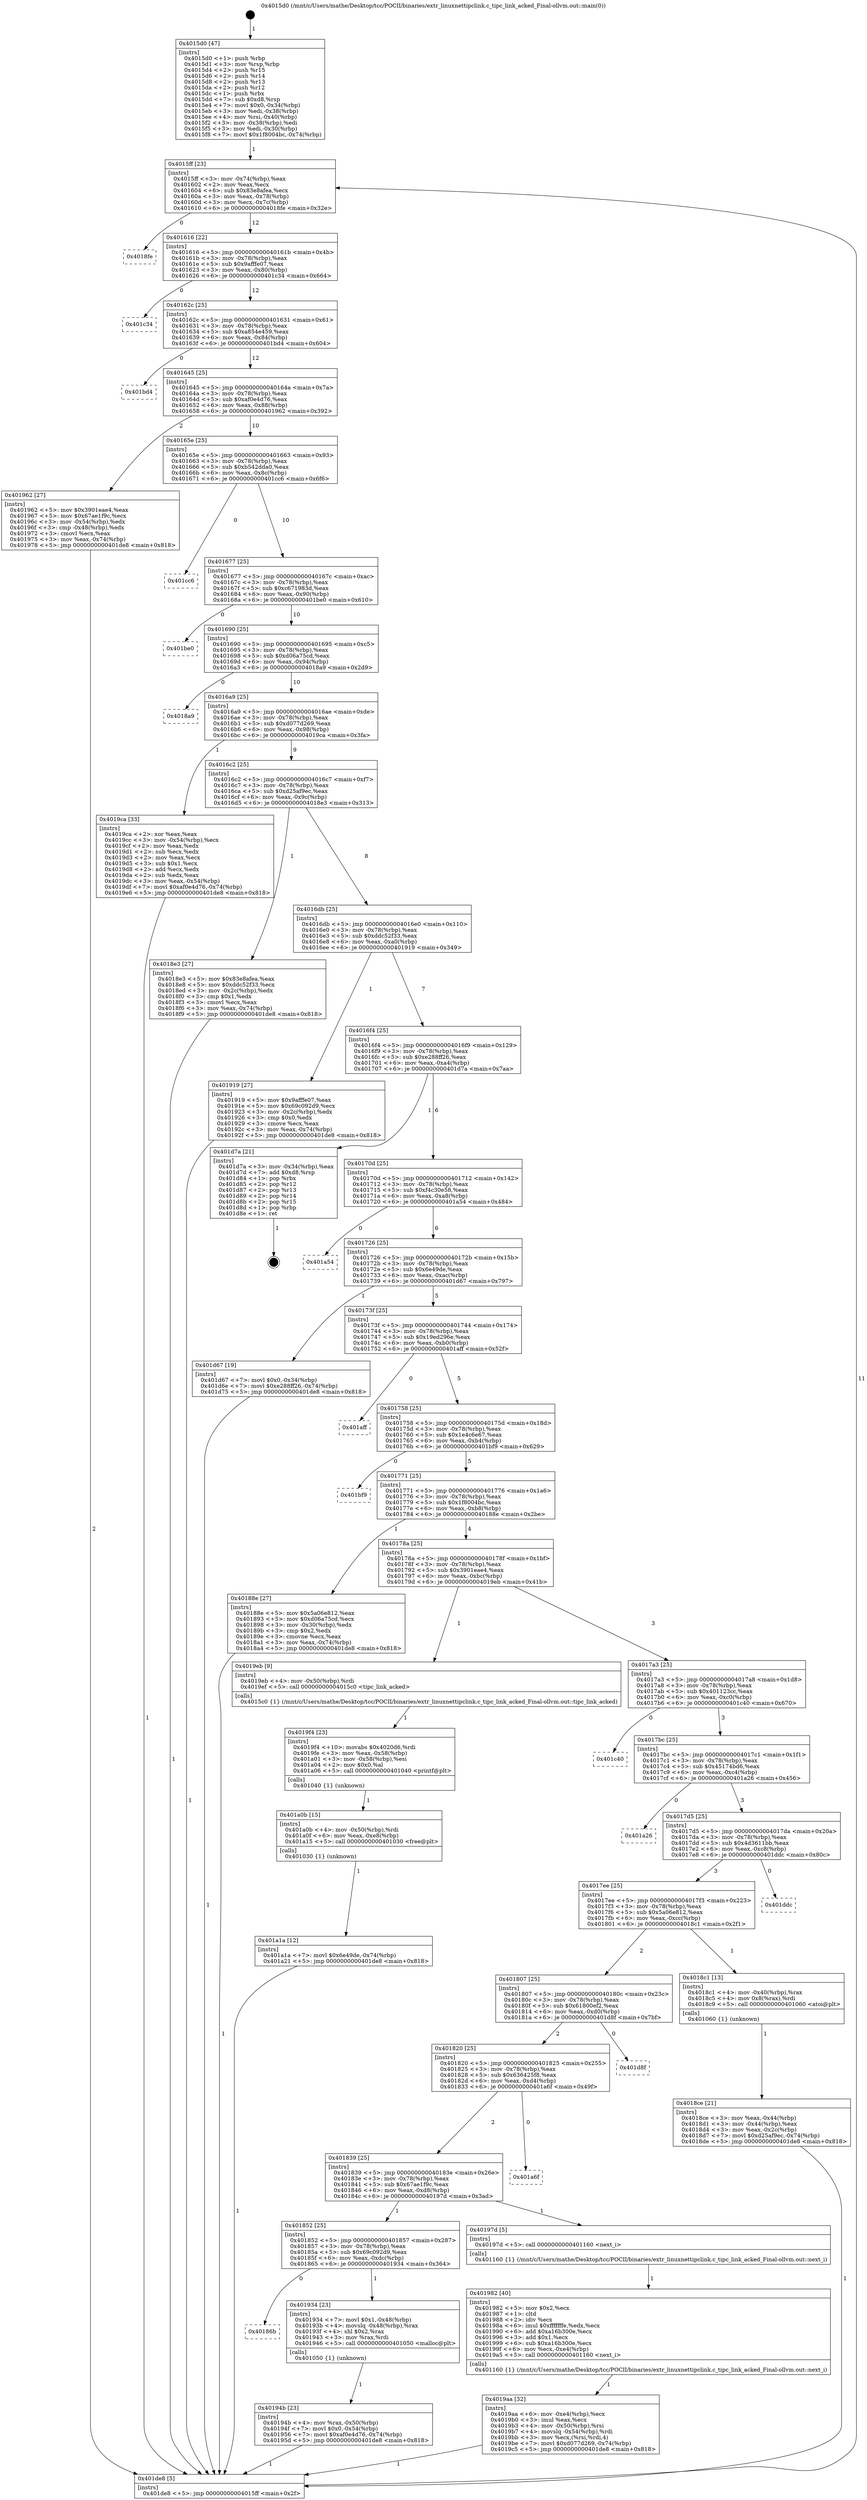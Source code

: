 digraph "0x4015d0" {
  label = "0x4015d0 (/mnt/c/Users/mathe/Desktop/tcc/POCII/binaries/extr_linuxnettipclink.c_tipc_link_acked_Final-ollvm.out::main(0))"
  labelloc = "t"
  node[shape=record]

  Entry [label="",width=0.3,height=0.3,shape=circle,fillcolor=black,style=filled]
  "0x4015ff" [label="{
     0x4015ff [23]\l
     | [instrs]\l
     &nbsp;&nbsp;0x4015ff \<+3\>: mov -0x74(%rbp),%eax\l
     &nbsp;&nbsp;0x401602 \<+2\>: mov %eax,%ecx\l
     &nbsp;&nbsp;0x401604 \<+6\>: sub $0x83e8afea,%ecx\l
     &nbsp;&nbsp;0x40160a \<+3\>: mov %eax,-0x78(%rbp)\l
     &nbsp;&nbsp;0x40160d \<+3\>: mov %ecx,-0x7c(%rbp)\l
     &nbsp;&nbsp;0x401610 \<+6\>: je 00000000004018fe \<main+0x32e\>\l
  }"]
  "0x4018fe" [label="{
     0x4018fe\l
  }", style=dashed]
  "0x401616" [label="{
     0x401616 [22]\l
     | [instrs]\l
     &nbsp;&nbsp;0x401616 \<+5\>: jmp 000000000040161b \<main+0x4b\>\l
     &nbsp;&nbsp;0x40161b \<+3\>: mov -0x78(%rbp),%eax\l
     &nbsp;&nbsp;0x40161e \<+5\>: sub $0x9afffe07,%eax\l
     &nbsp;&nbsp;0x401623 \<+3\>: mov %eax,-0x80(%rbp)\l
     &nbsp;&nbsp;0x401626 \<+6\>: je 0000000000401c34 \<main+0x664\>\l
  }"]
  Exit [label="",width=0.3,height=0.3,shape=circle,fillcolor=black,style=filled,peripheries=2]
  "0x401c34" [label="{
     0x401c34\l
  }", style=dashed]
  "0x40162c" [label="{
     0x40162c [25]\l
     | [instrs]\l
     &nbsp;&nbsp;0x40162c \<+5\>: jmp 0000000000401631 \<main+0x61\>\l
     &nbsp;&nbsp;0x401631 \<+3\>: mov -0x78(%rbp),%eax\l
     &nbsp;&nbsp;0x401634 \<+5\>: sub $0xa854e459,%eax\l
     &nbsp;&nbsp;0x401639 \<+6\>: mov %eax,-0x84(%rbp)\l
     &nbsp;&nbsp;0x40163f \<+6\>: je 0000000000401bd4 \<main+0x604\>\l
  }"]
  "0x401a1a" [label="{
     0x401a1a [12]\l
     | [instrs]\l
     &nbsp;&nbsp;0x401a1a \<+7\>: movl $0x6e49de,-0x74(%rbp)\l
     &nbsp;&nbsp;0x401a21 \<+5\>: jmp 0000000000401de8 \<main+0x818\>\l
  }"]
  "0x401bd4" [label="{
     0x401bd4\l
  }", style=dashed]
  "0x401645" [label="{
     0x401645 [25]\l
     | [instrs]\l
     &nbsp;&nbsp;0x401645 \<+5\>: jmp 000000000040164a \<main+0x7a\>\l
     &nbsp;&nbsp;0x40164a \<+3\>: mov -0x78(%rbp),%eax\l
     &nbsp;&nbsp;0x40164d \<+5\>: sub $0xaf0e4d76,%eax\l
     &nbsp;&nbsp;0x401652 \<+6\>: mov %eax,-0x88(%rbp)\l
     &nbsp;&nbsp;0x401658 \<+6\>: je 0000000000401962 \<main+0x392\>\l
  }"]
  "0x401a0b" [label="{
     0x401a0b [15]\l
     | [instrs]\l
     &nbsp;&nbsp;0x401a0b \<+4\>: mov -0x50(%rbp),%rdi\l
     &nbsp;&nbsp;0x401a0f \<+6\>: mov %eax,-0xe8(%rbp)\l
     &nbsp;&nbsp;0x401a15 \<+5\>: call 0000000000401030 \<free@plt\>\l
     | [calls]\l
     &nbsp;&nbsp;0x401030 \{1\} (unknown)\l
  }"]
  "0x401962" [label="{
     0x401962 [27]\l
     | [instrs]\l
     &nbsp;&nbsp;0x401962 \<+5\>: mov $0x3901eae4,%eax\l
     &nbsp;&nbsp;0x401967 \<+5\>: mov $0x67ae1f9c,%ecx\l
     &nbsp;&nbsp;0x40196c \<+3\>: mov -0x54(%rbp),%edx\l
     &nbsp;&nbsp;0x40196f \<+3\>: cmp -0x48(%rbp),%edx\l
     &nbsp;&nbsp;0x401972 \<+3\>: cmovl %ecx,%eax\l
     &nbsp;&nbsp;0x401975 \<+3\>: mov %eax,-0x74(%rbp)\l
     &nbsp;&nbsp;0x401978 \<+5\>: jmp 0000000000401de8 \<main+0x818\>\l
  }"]
  "0x40165e" [label="{
     0x40165e [25]\l
     | [instrs]\l
     &nbsp;&nbsp;0x40165e \<+5\>: jmp 0000000000401663 \<main+0x93\>\l
     &nbsp;&nbsp;0x401663 \<+3\>: mov -0x78(%rbp),%eax\l
     &nbsp;&nbsp;0x401666 \<+5\>: sub $0xb542dda0,%eax\l
     &nbsp;&nbsp;0x40166b \<+6\>: mov %eax,-0x8c(%rbp)\l
     &nbsp;&nbsp;0x401671 \<+6\>: je 0000000000401cc6 \<main+0x6f6\>\l
  }"]
  "0x4019f4" [label="{
     0x4019f4 [23]\l
     | [instrs]\l
     &nbsp;&nbsp;0x4019f4 \<+10\>: movabs $0x4020d6,%rdi\l
     &nbsp;&nbsp;0x4019fe \<+3\>: mov %eax,-0x58(%rbp)\l
     &nbsp;&nbsp;0x401a01 \<+3\>: mov -0x58(%rbp),%esi\l
     &nbsp;&nbsp;0x401a04 \<+2\>: mov $0x0,%al\l
     &nbsp;&nbsp;0x401a06 \<+5\>: call 0000000000401040 \<printf@plt\>\l
     | [calls]\l
     &nbsp;&nbsp;0x401040 \{1\} (unknown)\l
  }"]
  "0x401cc6" [label="{
     0x401cc6\l
  }", style=dashed]
  "0x401677" [label="{
     0x401677 [25]\l
     | [instrs]\l
     &nbsp;&nbsp;0x401677 \<+5\>: jmp 000000000040167c \<main+0xac\>\l
     &nbsp;&nbsp;0x40167c \<+3\>: mov -0x78(%rbp),%eax\l
     &nbsp;&nbsp;0x40167f \<+5\>: sub $0xc671983d,%eax\l
     &nbsp;&nbsp;0x401684 \<+6\>: mov %eax,-0x90(%rbp)\l
     &nbsp;&nbsp;0x40168a \<+6\>: je 0000000000401be0 \<main+0x610\>\l
  }"]
  "0x4019aa" [label="{
     0x4019aa [32]\l
     | [instrs]\l
     &nbsp;&nbsp;0x4019aa \<+6\>: mov -0xe4(%rbp),%ecx\l
     &nbsp;&nbsp;0x4019b0 \<+3\>: imul %eax,%ecx\l
     &nbsp;&nbsp;0x4019b3 \<+4\>: mov -0x50(%rbp),%rsi\l
     &nbsp;&nbsp;0x4019b7 \<+4\>: movslq -0x54(%rbp),%rdi\l
     &nbsp;&nbsp;0x4019bb \<+3\>: mov %ecx,(%rsi,%rdi,4)\l
     &nbsp;&nbsp;0x4019be \<+7\>: movl $0xd077d269,-0x74(%rbp)\l
     &nbsp;&nbsp;0x4019c5 \<+5\>: jmp 0000000000401de8 \<main+0x818\>\l
  }"]
  "0x401be0" [label="{
     0x401be0\l
  }", style=dashed]
  "0x401690" [label="{
     0x401690 [25]\l
     | [instrs]\l
     &nbsp;&nbsp;0x401690 \<+5\>: jmp 0000000000401695 \<main+0xc5\>\l
     &nbsp;&nbsp;0x401695 \<+3\>: mov -0x78(%rbp),%eax\l
     &nbsp;&nbsp;0x401698 \<+5\>: sub $0xd06a75cd,%eax\l
     &nbsp;&nbsp;0x40169d \<+6\>: mov %eax,-0x94(%rbp)\l
     &nbsp;&nbsp;0x4016a3 \<+6\>: je 00000000004018a9 \<main+0x2d9\>\l
  }"]
  "0x401982" [label="{
     0x401982 [40]\l
     | [instrs]\l
     &nbsp;&nbsp;0x401982 \<+5\>: mov $0x2,%ecx\l
     &nbsp;&nbsp;0x401987 \<+1\>: cltd\l
     &nbsp;&nbsp;0x401988 \<+2\>: idiv %ecx\l
     &nbsp;&nbsp;0x40198a \<+6\>: imul $0xfffffffe,%edx,%ecx\l
     &nbsp;&nbsp;0x401990 \<+6\>: add $0xa16b300e,%ecx\l
     &nbsp;&nbsp;0x401996 \<+3\>: add $0x1,%ecx\l
     &nbsp;&nbsp;0x401999 \<+6\>: sub $0xa16b300e,%ecx\l
     &nbsp;&nbsp;0x40199f \<+6\>: mov %ecx,-0xe4(%rbp)\l
     &nbsp;&nbsp;0x4019a5 \<+5\>: call 0000000000401160 \<next_i\>\l
     | [calls]\l
     &nbsp;&nbsp;0x401160 \{1\} (/mnt/c/Users/mathe/Desktop/tcc/POCII/binaries/extr_linuxnettipclink.c_tipc_link_acked_Final-ollvm.out::next_i)\l
  }"]
  "0x4018a9" [label="{
     0x4018a9\l
  }", style=dashed]
  "0x4016a9" [label="{
     0x4016a9 [25]\l
     | [instrs]\l
     &nbsp;&nbsp;0x4016a9 \<+5\>: jmp 00000000004016ae \<main+0xde\>\l
     &nbsp;&nbsp;0x4016ae \<+3\>: mov -0x78(%rbp),%eax\l
     &nbsp;&nbsp;0x4016b1 \<+5\>: sub $0xd077d269,%eax\l
     &nbsp;&nbsp;0x4016b6 \<+6\>: mov %eax,-0x98(%rbp)\l
     &nbsp;&nbsp;0x4016bc \<+6\>: je 00000000004019ca \<main+0x3fa\>\l
  }"]
  "0x40194b" [label="{
     0x40194b [23]\l
     | [instrs]\l
     &nbsp;&nbsp;0x40194b \<+4\>: mov %rax,-0x50(%rbp)\l
     &nbsp;&nbsp;0x40194f \<+7\>: movl $0x0,-0x54(%rbp)\l
     &nbsp;&nbsp;0x401956 \<+7\>: movl $0xaf0e4d76,-0x74(%rbp)\l
     &nbsp;&nbsp;0x40195d \<+5\>: jmp 0000000000401de8 \<main+0x818\>\l
  }"]
  "0x4019ca" [label="{
     0x4019ca [33]\l
     | [instrs]\l
     &nbsp;&nbsp;0x4019ca \<+2\>: xor %eax,%eax\l
     &nbsp;&nbsp;0x4019cc \<+3\>: mov -0x54(%rbp),%ecx\l
     &nbsp;&nbsp;0x4019cf \<+2\>: mov %eax,%edx\l
     &nbsp;&nbsp;0x4019d1 \<+2\>: sub %ecx,%edx\l
     &nbsp;&nbsp;0x4019d3 \<+2\>: mov %eax,%ecx\l
     &nbsp;&nbsp;0x4019d5 \<+3\>: sub $0x1,%ecx\l
     &nbsp;&nbsp;0x4019d8 \<+2\>: add %ecx,%edx\l
     &nbsp;&nbsp;0x4019da \<+2\>: sub %edx,%eax\l
     &nbsp;&nbsp;0x4019dc \<+3\>: mov %eax,-0x54(%rbp)\l
     &nbsp;&nbsp;0x4019df \<+7\>: movl $0xaf0e4d76,-0x74(%rbp)\l
     &nbsp;&nbsp;0x4019e6 \<+5\>: jmp 0000000000401de8 \<main+0x818\>\l
  }"]
  "0x4016c2" [label="{
     0x4016c2 [25]\l
     | [instrs]\l
     &nbsp;&nbsp;0x4016c2 \<+5\>: jmp 00000000004016c7 \<main+0xf7\>\l
     &nbsp;&nbsp;0x4016c7 \<+3\>: mov -0x78(%rbp),%eax\l
     &nbsp;&nbsp;0x4016ca \<+5\>: sub $0xd25af9ec,%eax\l
     &nbsp;&nbsp;0x4016cf \<+6\>: mov %eax,-0x9c(%rbp)\l
     &nbsp;&nbsp;0x4016d5 \<+6\>: je 00000000004018e3 \<main+0x313\>\l
  }"]
  "0x40186b" [label="{
     0x40186b\l
  }", style=dashed]
  "0x4018e3" [label="{
     0x4018e3 [27]\l
     | [instrs]\l
     &nbsp;&nbsp;0x4018e3 \<+5\>: mov $0x83e8afea,%eax\l
     &nbsp;&nbsp;0x4018e8 \<+5\>: mov $0xddc52f33,%ecx\l
     &nbsp;&nbsp;0x4018ed \<+3\>: mov -0x2c(%rbp),%edx\l
     &nbsp;&nbsp;0x4018f0 \<+3\>: cmp $0x1,%edx\l
     &nbsp;&nbsp;0x4018f3 \<+3\>: cmovl %ecx,%eax\l
     &nbsp;&nbsp;0x4018f6 \<+3\>: mov %eax,-0x74(%rbp)\l
     &nbsp;&nbsp;0x4018f9 \<+5\>: jmp 0000000000401de8 \<main+0x818\>\l
  }"]
  "0x4016db" [label="{
     0x4016db [25]\l
     | [instrs]\l
     &nbsp;&nbsp;0x4016db \<+5\>: jmp 00000000004016e0 \<main+0x110\>\l
     &nbsp;&nbsp;0x4016e0 \<+3\>: mov -0x78(%rbp),%eax\l
     &nbsp;&nbsp;0x4016e3 \<+5\>: sub $0xddc52f33,%eax\l
     &nbsp;&nbsp;0x4016e8 \<+6\>: mov %eax,-0xa0(%rbp)\l
     &nbsp;&nbsp;0x4016ee \<+6\>: je 0000000000401919 \<main+0x349\>\l
  }"]
  "0x401934" [label="{
     0x401934 [23]\l
     | [instrs]\l
     &nbsp;&nbsp;0x401934 \<+7\>: movl $0x1,-0x48(%rbp)\l
     &nbsp;&nbsp;0x40193b \<+4\>: movslq -0x48(%rbp),%rax\l
     &nbsp;&nbsp;0x40193f \<+4\>: shl $0x2,%rax\l
     &nbsp;&nbsp;0x401943 \<+3\>: mov %rax,%rdi\l
     &nbsp;&nbsp;0x401946 \<+5\>: call 0000000000401050 \<malloc@plt\>\l
     | [calls]\l
     &nbsp;&nbsp;0x401050 \{1\} (unknown)\l
  }"]
  "0x401919" [label="{
     0x401919 [27]\l
     | [instrs]\l
     &nbsp;&nbsp;0x401919 \<+5\>: mov $0x9afffe07,%eax\l
     &nbsp;&nbsp;0x40191e \<+5\>: mov $0x69c092d9,%ecx\l
     &nbsp;&nbsp;0x401923 \<+3\>: mov -0x2c(%rbp),%edx\l
     &nbsp;&nbsp;0x401926 \<+3\>: cmp $0x0,%edx\l
     &nbsp;&nbsp;0x401929 \<+3\>: cmove %ecx,%eax\l
     &nbsp;&nbsp;0x40192c \<+3\>: mov %eax,-0x74(%rbp)\l
     &nbsp;&nbsp;0x40192f \<+5\>: jmp 0000000000401de8 \<main+0x818\>\l
  }"]
  "0x4016f4" [label="{
     0x4016f4 [25]\l
     | [instrs]\l
     &nbsp;&nbsp;0x4016f4 \<+5\>: jmp 00000000004016f9 \<main+0x129\>\l
     &nbsp;&nbsp;0x4016f9 \<+3\>: mov -0x78(%rbp),%eax\l
     &nbsp;&nbsp;0x4016fc \<+5\>: sub $0xe288ff26,%eax\l
     &nbsp;&nbsp;0x401701 \<+6\>: mov %eax,-0xa4(%rbp)\l
     &nbsp;&nbsp;0x401707 \<+6\>: je 0000000000401d7a \<main+0x7aa\>\l
  }"]
  "0x401852" [label="{
     0x401852 [25]\l
     | [instrs]\l
     &nbsp;&nbsp;0x401852 \<+5\>: jmp 0000000000401857 \<main+0x287\>\l
     &nbsp;&nbsp;0x401857 \<+3\>: mov -0x78(%rbp),%eax\l
     &nbsp;&nbsp;0x40185a \<+5\>: sub $0x69c092d9,%eax\l
     &nbsp;&nbsp;0x40185f \<+6\>: mov %eax,-0xdc(%rbp)\l
     &nbsp;&nbsp;0x401865 \<+6\>: je 0000000000401934 \<main+0x364\>\l
  }"]
  "0x401d7a" [label="{
     0x401d7a [21]\l
     | [instrs]\l
     &nbsp;&nbsp;0x401d7a \<+3\>: mov -0x34(%rbp),%eax\l
     &nbsp;&nbsp;0x401d7d \<+7\>: add $0xd8,%rsp\l
     &nbsp;&nbsp;0x401d84 \<+1\>: pop %rbx\l
     &nbsp;&nbsp;0x401d85 \<+2\>: pop %r12\l
     &nbsp;&nbsp;0x401d87 \<+2\>: pop %r13\l
     &nbsp;&nbsp;0x401d89 \<+2\>: pop %r14\l
     &nbsp;&nbsp;0x401d8b \<+2\>: pop %r15\l
     &nbsp;&nbsp;0x401d8d \<+1\>: pop %rbp\l
     &nbsp;&nbsp;0x401d8e \<+1\>: ret\l
  }"]
  "0x40170d" [label="{
     0x40170d [25]\l
     | [instrs]\l
     &nbsp;&nbsp;0x40170d \<+5\>: jmp 0000000000401712 \<main+0x142\>\l
     &nbsp;&nbsp;0x401712 \<+3\>: mov -0x78(%rbp),%eax\l
     &nbsp;&nbsp;0x401715 \<+5\>: sub $0xf4c30e58,%eax\l
     &nbsp;&nbsp;0x40171a \<+6\>: mov %eax,-0xa8(%rbp)\l
     &nbsp;&nbsp;0x401720 \<+6\>: je 0000000000401a54 \<main+0x484\>\l
  }"]
  "0x40197d" [label="{
     0x40197d [5]\l
     | [instrs]\l
     &nbsp;&nbsp;0x40197d \<+5\>: call 0000000000401160 \<next_i\>\l
     | [calls]\l
     &nbsp;&nbsp;0x401160 \{1\} (/mnt/c/Users/mathe/Desktop/tcc/POCII/binaries/extr_linuxnettipclink.c_tipc_link_acked_Final-ollvm.out::next_i)\l
  }"]
  "0x401a54" [label="{
     0x401a54\l
  }", style=dashed]
  "0x401726" [label="{
     0x401726 [25]\l
     | [instrs]\l
     &nbsp;&nbsp;0x401726 \<+5\>: jmp 000000000040172b \<main+0x15b\>\l
     &nbsp;&nbsp;0x40172b \<+3\>: mov -0x78(%rbp),%eax\l
     &nbsp;&nbsp;0x40172e \<+5\>: sub $0x6e49de,%eax\l
     &nbsp;&nbsp;0x401733 \<+6\>: mov %eax,-0xac(%rbp)\l
     &nbsp;&nbsp;0x401739 \<+6\>: je 0000000000401d67 \<main+0x797\>\l
  }"]
  "0x401839" [label="{
     0x401839 [25]\l
     | [instrs]\l
     &nbsp;&nbsp;0x401839 \<+5\>: jmp 000000000040183e \<main+0x26e\>\l
     &nbsp;&nbsp;0x40183e \<+3\>: mov -0x78(%rbp),%eax\l
     &nbsp;&nbsp;0x401841 \<+5\>: sub $0x67ae1f9c,%eax\l
     &nbsp;&nbsp;0x401846 \<+6\>: mov %eax,-0xd8(%rbp)\l
     &nbsp;&nbsp;0x40184c \<+6\>: je 000000000040197d \<main+0x3ad\>\l
  }"]
  "0x401d67" [label="{
     0x401d67 [19]\l
     | [instrs]\l
     &nbsp;&nbsp;0x401d67 \<+7\>: movl $0x0,-0x34(%rbp)\l
     &nbsp;&nbsp;0x401d6e \<+7\>: movl $0xe288ff26,-0x74(%rbp)\l
     &nbsp;&nbsp;0x401d75 \<+5\>: jmp 0000000000401de8 \<main+0x818\>\l
  }"]
  "0x40173f" [label="{
     0x40173f [25]\l
     | [instrs]\l
     &nbsp;&nbsp;0x40173f \<+5\>: jmp 0000000000401744 \<main+0x174\>\l
     &nbsp;&nbsp;0x401744 \<+3\>: mov -0x78(%rbp),%eax\l
     &nbsp;&nbsp;0x401747 \<+5\>: sub $0x19ed296e,%eax\l
     &nbsp;&nbsp;0x40174c \<+6\>: mov %eax,-0xb0(%rbp)\l
     &nbsp;&nbsp;0x401752 \<+6\>: je 0000000000401aff \<main+0x52f\>\l
  }"]
  "0x401a6f" [label="{
     0x401a6f\l
  }", style=dashed]
  "0x401aff" [label="{
     0x401aff\l
  }", style=dashed]
  "0x401758" [label="{
     0x401758 [25]\l
     | [instrs]\l
     &nbsp;&nbsp;0x401758 \<+5\>: jmp 000000000040175d \<main+0x18d\>\l
     &nbsp;&nbsp;0x40175d \<+3\>: mov -0x78(%rbp),%eax\l
     &nbsp;&nbsp;0x401760 \<+5\>: sub $0x1e4c6e67,%eax\l
     &nbsp;&nbsp;0x401765 \<+6\>: mov %eax,-0xb4(%rbp)\l
     &nbsp;&nbsp;0x40176b \<+6\>: je 0000000000401bf9 \<main+0x629\>\l
  }"]
  "0x401820" [label="{
     0x401820 [25]\l
     | [instrs]\l
     &nbsp;&nbsp;0x401820 \<+5\>: jmp 0000000000401825 \<main+0x255\>\l
     &nbsp;&nbsp;0x401825 \<+3\>: mov -0x78(%rbp),%eax\l
     &nbsp;&nbsp;0x401828 \<+5\>: sub $0x636425f8,%eax\l
     &nbsp;&nbsp;0x40182d \<+6\>: mov %eax,-0xd4(%rbp)\l
     &nbsp;&nbsp;0x401833 \<+6\>: je 0000000000401a6f \<main+0x49f\>\l
  }"]
  "0x401bf9" [label="{
     0x401bf9\l
  }", style=dashed]
  "0x401771" [label="{
     0x401771 [25]\l
     | [instrs]\l
     &nbsp;&nbsp;0x401771 \<+5\>: jmp 0000000000401776 \<main+0x1a6\>\l
     &nbsp;&nbsp;0x401776 \<+3\>: mov -0x78(%rbp),%eax\l
     &nbsp;&nbsp;0x401779 \<+5\>: sub $0x1f8004bc,%eax\l
     &nbsp;&nbsp;0x40177e \<+6\>: mov %eax,-0xb8(%rbp)\l
     &nbsp;&nbsp;0x401784 \<+6\>: je 000000000040188e \<main+0x2be\>\l
  }"]
  "0x401d8f" [label="{
     0x401d8f\l
  }", style=dashed]
  "0x40188e" [label="{
     0x40188e [27]\l
     | [instrs]\l
     &nbsp;&nbsp;0x40188e \<+5\>: mov $0x5a06e812,%eax\l
     &nbsp;&nbsp;0x401893 \<+5\>: mov $0xd06a75cd,%ecx\l
     &nbsp;&nbsp;0x401898 \<+3\>: mov -0x30(%rbp),%edx\l
     &nbsp;&nbsp;0x40189b \<+3\>: cmp $0x2,%edx\l
     &nbsp;&nbsp;0x40189e \<+3\>: cmovne %ecx,%eax\l
     &nbsp;&nbsp;0x4018a1 \<+3\>: mov %eax,-0x74(%rbp)\l
     &nbsp;&nbsp;0x4018a4 \<+5\>: jmp 0000000000401de8 \<main+0x818\>\l
  }"]
  "0x40178a" [label="{
     0x40178a [25]\l
     | [instrs]\l
     &nbsp;&nbsp;0x40178a \<+5\>: jmp 000000000040178f \<main+0x1bf\>\l
     &nbsp;&nbsp;0x40178f \<+3\>: mov -0x78(%rbp),%eax\l
     &nbsp;&nbsp;0x401792 \<+5\>: sub $0x3901eae4,%eax\l
     &nbsp;&nbsp;0x401797 \<+6\>: mov %eax,-0xbc(%rbp)\l
     &nbsp;&nbsp;0x40179d \<+6\>: je 00000000004019eb \<main+0x41b\>\l
  }"]
  "0x401de8" [label="{
     0x401de8 [5]\l
     | [instrs]\l
     &nbsp;&nbsp;0x401de8 \<+5\>: jmp 00000000004015ff \<main+0x2f\>\l
  }"]
  "0x4015d0" [label="{
     0x4015d0 [47]\l
     | [instrs]\l
     &nbsp;&nbsp;0x4015d0 \<+1\>: push %rbp\l
     &nbsp;&nbsp;0x4015d1 \<+3\>: mov %rsp,%rbp\l
     &nbsp;&nbsp;0x4015d4 \<+2\>: push %r15\l
     &nbsp;&nbsp;0x4015d6 \<+2\>: push %r14\l
     &nbsp;&nbsp;0x4015d8 \<+2\>: push %r13\l
     &nbsp;&nbsp;0x4015da \<+2\>: push %r12\l
     &nbsp;&nbsp;0x4015dc \<+1\>: push %rbx\l
     &nbsp;&nbsp;0x4015dd \<+7\>: sub $0xd8,%rsp\l
     &nbsp;&nbsp;0x4015e4 \<+7\>: movl $0x0,-0x34(%rbp)\l
     &nbsp;&nbsp;0x4015eb \<+3\>: mov %edi,-0x38(%rbp)\l
     &nbsp;&nbsp;0x4015ee \<+4\>: mov %rsi,-0x40(%rbp)\l
     &nbsp;&nbsp;0x4015f2 \<+3\>: mov -0x38(%rbp),%edi\l
     &nbsp;&nbsp;0x4015f5 \<+3\>: mov %edi,-0x30(%rbp)\l
     &nbsp;&nbsp;0x4015f8 \<+7\>: movl $0x1f8004bc,-0x74(%rbp)\l
  }"]
  "0x4018ce" [label="{
     0x4018ce [21]\l
     | [instrs]\l
     &nbsp;&nbsp;0x4018ce \<+3\>: mov %eax,-0x44(%rbp)\l
     &nbsp;&nbsp;0x4018d1 \<+3\>: mov -0x44(%rbp),%eax\l
     &nbsp;&nbsp;0x4018d4 \<+3\>: mov %eax,-0x2c(%rbp)\l
     &nbsp;&nbsp;0x4018d7 \<+7\>: movl $0xd25af9ec,-0x74(%rbp)\l
     &nbsp;&nbsp;0x4018de \<+5\>: jmp 0000000000401de8 \<main+0x818\>\l
  }"]
  "0x4019eb" [label="{
     0x4019eb [9]\l
     | [instrs]\l
     &nbsp;&nbsp;0x4019eb \<+4\>: mov -0x50(%rbp),%rdi\l
     &nbsp;&nbsp;0x4019ef \<+5\>: call 00000000004015c0 \<tipc_link_acked\>\l
     | [calls]\l
     &nbsp;&nbsp;0x4015c0 \{1\} (/mnt/c/Users/mathe/Desktop/tcc/POCII/binaries/extr_linuxnettipclink.c_tipc_link_acked_Final-ollvm.out::tipc_link_acked)\l
  }"]
  "0x4017a3" [label="{
     0x4017a3 [25]\l
     | [instrs]\l
     &nbsp;&nbsp;0x4017a3 \<+5\>: jmp 00000000004017a8 \<main+0x1d8\>\l
     &nbsp;&nbsp;0x4017a8 \<+3\>: mov -0x78(%rbp),%eax\l
     &nbsp;&nbsp;0x4017ab \<+5\>: sub $0x401123cc,%eax\l
     &nbsp;&nbsp;0x4017b0 \<+6\>: mov %eax,-0xc0(%rbp)\l
     &nbsp;&nbsp;0x4017b6 \<+6\>: je 0000000000401c40 \<main+0x670\>\l
  }"]
  "0x401807" [label="{
     0x401807 [25]\l
     | [instrs]\l
     &nbsp;&nbsp;0x401807 \<+5\>: jmp 000000000040180c \<main+0x23c\>\l
     &nbsp;&nbsp;0x40180c \<+3\>: mov -0x78(%rbp),%eax\l
     &nbsp;&nbsp;0x40180f \<+5\>: sub $0x61800ef2,%eax\l
     &nbsp;&nbsp;0x401814 \<+6\>: mov %eax,-0xd0(%rbp)\l
     &nbsp;&nbsp;0x40181a \<+6\>: je 0000000000401d8f \<main+0x7bf\>\l
  }"]
  "0x401c40" [label="{
     0x401c40\l
  }", style=dashed]
  "0x4017bc" [label="{
     0x4017bc [25]\l
     | [instrs]\l
     &nbsp;&nbsp;0x4017bc \<+5\>: jmp 00000000004017c1 \<main+0x1f1\>\l
     &nbsp;&nbsp;0x4017c1 \<+3\>: mov -0x78(%rbp),%eax\l
     &nbsp;&nbsp;0x4017c4 \<+5\>: sub $0x45174bd6,%eax\l
     &nbsp;&nbsp;0x4017c9 \<+6\>: mov %eax,-0xc4(%rbp)\l
     &nbsp;&nbsp;0x4017cf \<+6\>: je 0000000000401a26 \<main+0x456\>\l
  }"]
  "0x4018c1" [label="{
     0x4018c1 [13]\l
     | [instrs]\l
     &nbsp;&nbsp;0x4018c1 \<+4\>: mov -0x40(%rbp),%rax\l
     &nbsp;&nbsp;0x4018c5 \<+4\>: mov 0x8(%rax),%rdi\l
     &nbsp;&nbsp;0x4018c9 \<+5\>: call 0000000000401060 \<atoi@plt\>\l
     | [calls]\l
     &nbsp;&nbsp;0x401060 \{1\} (unknown)\l
  }"]
  "0x401a26" [label="{
     0x401a26\l
  }", style=dashed]
  "0x4017d5" [label="{
     0x4017d5 [25]\l
     | [instrs]\l
     &nbsp;&nbsp;0x4017d5 \<+5\>: jmp 00000000004017da \<main+0x20a\>\l
     &nbsp;&nbsp;0x4017da \<+3\>: mov -0x78(%rbp),%eax\l
     &nbsp;&nbsp;0x4017dd \<+5\>: sub $0x4d3611bb,%eax\l
     &nbsp;&nbsp;0x4017e2 \<+6\>: mov %eax,-0xc8(%rbp)\l
     &nbsp;&nbsp;0x4017e8 \<+6\>: je 0000000000401ddc \<main+0x80c\>\l
  }"]
  "0x4017ee" [label="{
     0x4017ee [25]\l
     | [instrs]\l
     &nbsp;&nbsp;0x4017ee \<+5\>: jmp 00000000004017f3 \<main+0x223\>\l
     &nbsp;&nbsp;0x4017f3 \<+3\>: mov -0x78(%rbp),%eax\l
     &nbsp;&nbsp;0x4017f6 \<+5\>: sub $0x5a06e812,%eax\l
     &nbsp;&nbsp;0x4017fb \<+6\>: mov %eax,-0xcc(%rbp)\l
     &nbsp;&nbsp;0x401801 \<+6\>: je 00000000004018c1 \<main+0x2f1\>\l
  }"]
  "0x401ddc" [label="{
     0x401ddc\l
  }", style=dashed]
  Entry -> "0x4015d0" [label=" 1"]
  "0x4015ff" -> "0x4018fe" [label=" 0"]
  "0x4015ff" -> "0x401616" [label=" 12"]
  "0x401d7a" -> Exit [label=" 1"]
  "0x401616" -> "0x401c34" [label=" 0"]
  "0x401616" -> "0x40162c" [label=" 12"]
  "0x401d67" -> "0x401de8" [label=" 1"]
  "0x40162c" -> "0x401bd4" [label=" 0"]
  "0x40162c" -> "0x401645" [label=" 12"]
  "0x401a1a" -> "0x401de8" [label=" 1"]
  "0x401645" -> "0x401962" [label=" 2"]
  "0x401645" -> "0x40165e" [label=" 10"]
  "0x401a0b" -> "0x401a1a" [label=" 1"]
  "0x40165e" -> "0x401cc6" [label=" 0"]
  "0x40165e" -> "0x401677" [label=" 10"]
  "0x4019f4" -> "0x401a0b" [label=" 1"]
  "0x401677" -> "0x401be0" [label=" 0"]
  "0x401677" -> "0x401690" [label=" 10"]
  "0x4019eb" -> "0x4019f4" [label=" 1"]
  "0x401690" -> "0x4018a9" [label=" 0"]
  "0x401690" -> "0x4016a9" [label=" 10"]
  "0x4019ca" -> "0x401de8" [label=" 1"]
  "0x4016a9" -> "0x4019ca" [label=" 1"]
  "0x4016a9" -> "0x4016c2" [label=" 9"]
  "0x4019aa" -> "0x401de8" [label=" 1"]
  "0x4016c2" -> "0x4018e3" [label=" 1"]
  "0x4016c2" -> "0x4016db" [label=" 8"]
  "0x401982" -> "0x4019aa" [label=" 1"]
  "0x4016db" -> "0x401919" [label=" 1"]
  "0x4016db" -> "0x4016f4" [label=" 7"]
  "0x40197d" -> "0x401982" [label=" 1"]
  "0x4016f4" -> "0x401d7a" [label=" 1"]
  "0x4016f4" -> "0x40170d" [label=" 6"]
  "0x40194b" -> "0x401de8" [label=" 1"]
  "0x40170d" -> "0x401a54" [label=" 0"]
  "0x40170d" -> "0x401726" [label=" 6"]
  "0x401934" -> "0x40194b" [label=" 1"]
  "0x401726" -> "0x401d67" [label=" 1"]
  "0x401726" -> "0x40173f" [label=" 5"]
  "0x401852" -> "0x401934" [label=" 1"]
  "0x40173f" -> "0x401aff" [label=" 0"]
  "0x40173f" -> "0x401758" [label=" 5"]
  "0x401962" -> "0x401de8" [label=" 2"]
  "0x401758" -> "0x401bf9" [label=" 0"]
  "0x401758" -> "0x401771" [label=" 5"]
  "0x401839" -> "0x40197d" [label=" 1"]
  "0x401771" -> "0x40188e" [label=" 1"]
  "0x401771" -> "0x40178a" [label=" 4"]
  "0x40188e" -> "0x401de8" [label=" 1"]
  "0x4015d0" -> "0x4015ff" [label=" 1"]
  "0x401de8" -> "0x4015ff" [label=" 11"]
  "0x401852" -> "0x40186b" [label=" 0"]
  "0x40178a" -> "0x4019eb" [label=" 1"]
  "0x40178a" -> "0x4017a3" [label=" 3"]
  "0x401820" -> "0x401a6f" [label=" 0"]
  "0x4017a3" -> "0x401c40" [label=" 0"]
  "0x4017a3" -> "0x4017bc" [label=" 3"]
  "0x401839" -> "0x401852" [label=" 1"]
  "0x4017bc" -> "0x401a26" [label=" 0"]
  "0x4017bc" -> "0x4017d5" [label=" 3"]
  "0x401807" -> "0x401820" [label=" 2"]
  "0x4017d5" -> "0x401ddc" [label=" 0"]
  "0x4017d5" -> "0x4017ee" [label=" 3"]
  "0x401807" -> "0x401d8f" [label=" 0"]
  "0x4017ee" -> "0x4018c1" [label=" 1"]
  "0x4017ee" -> "0x401807" [label=" 2"]
  "0x4018c1" -> "0x4018ce" [label=" 1"]
  "0x4018ce" -> "0x401de8" [label=" 1"]
  "0x4018e3" -> "0x401de8" [label=" 1"]
  "0x401919" -> "0x401de8" [label=" 1"]
  "0x401820" -> "0x401839" [label=" 2"]
}
